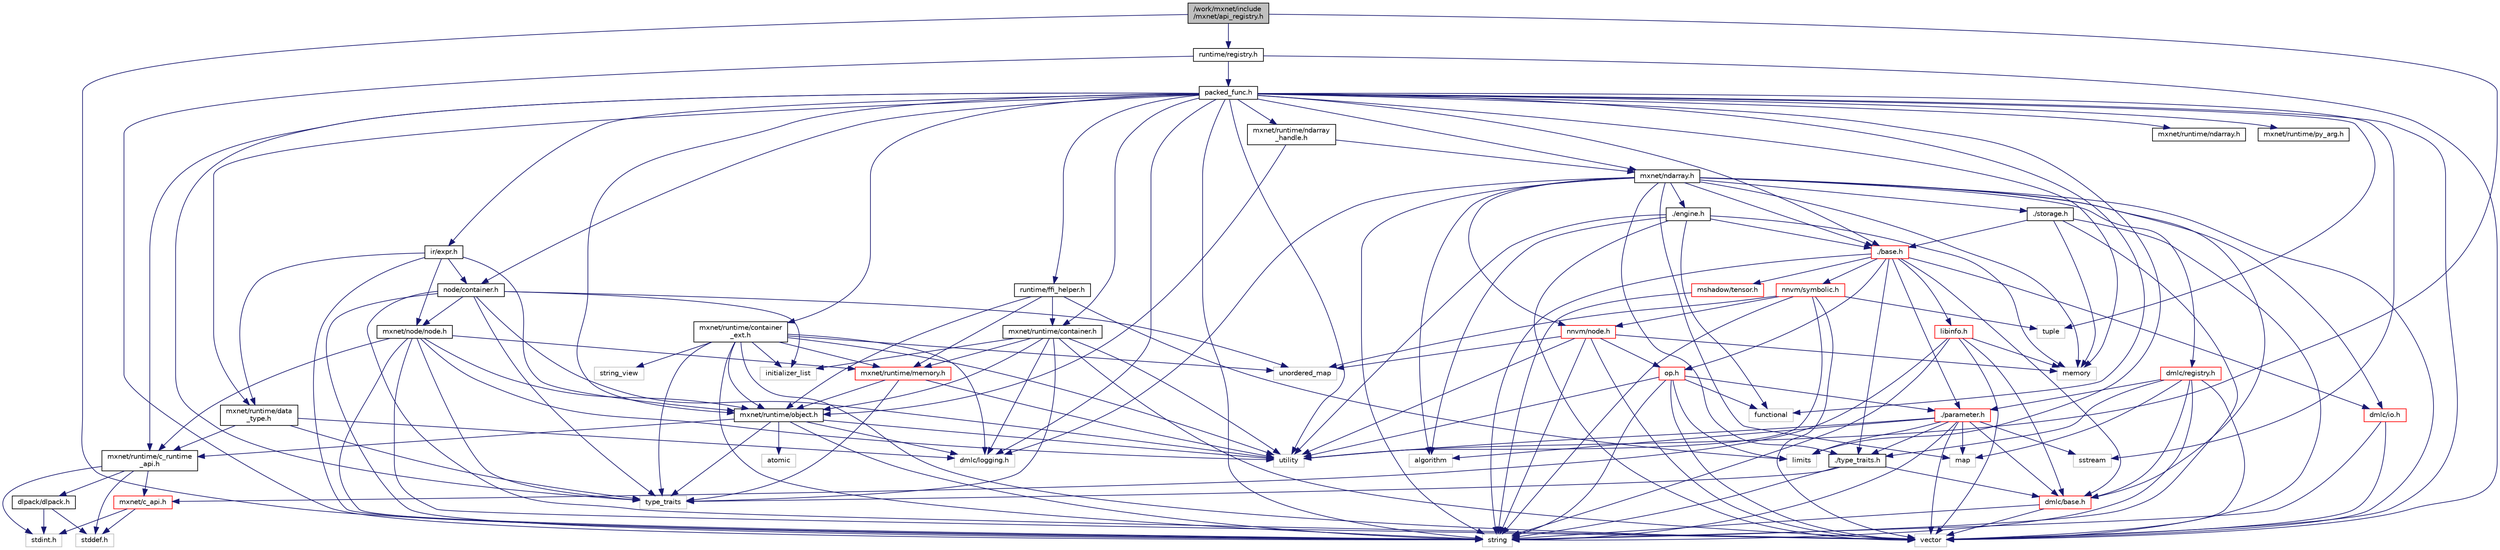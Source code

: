 digraph "/work/mxnet/include/mxnet/api_registry.h"
{
 // LATEX_PDF_SIZE
  edge [fontname="Helvetica",fontsize="10",labelfontname="Helvetica",labelfontsize="10"];
  node [fontname="Helvetica",fontsize="10",shape=record];
  Node1 [label="/work/mxnet/include\l/mxnet/api_registry.h",height=0.2,width=0.4,color="black", fillcolor="grey75", style="filled", fontcolor="black",tooltip="This file contains utilities related to the MXNet's global function registry."];
  Node1 -> Node2 [color="midnightblue",fontsize="10",style="solid",fontname="Helvetica"];
  Node2 [label="string",height=0.2,width=0.4,color="grey75", fillcolor="white", style="filled",tooltip=" "];
  Node1 -> Node3 [color="midnightblue",fontsize="10",style="solid",fontname="Helvetica"];
  Node3 [label="utility",height=0.2,width=0.4,color="grey75", fillcolor="white", style="filled",tooltip=" "];
  Node1 -> Node4 [color="midnightblue",fontsize="10",style="solid",fontname="Helvetica"];
  Node4 [label="runtime/registry.h",height=0.2,width=0.4,color="black", fillcolor="white", style="filled",URL="$include_2mxnet_2runtime_2registry_8h.html",tooltip="This file defines the TVM global function registry."];
  Node4 -> Node2 [color="midnightblue",fontsize="10",style="solid",fontname="Helvetica"];
  Node4 -> Node5 [color="midnightblue",fontsize="10",style="solid",fontname="Helvetica"];
  Node5 [label="vector",height=0.2,width=0.4,color="grey75", fillcolor="white", style="filled",tooltip=" "];
  Node4 -> Node6 [color="midnightblue",fontsize="10",style="solid",fontname="Helvetica"];
  Node6 [label="packed_func.h",height=0.2,width=0.4,color="black", fillcolor="white", style="filled",URL="$packed__func_8h.html",tooltip="Type-erased function used across MXNET API."];
  Node6 -> Node7 [color="midnightblue",fontsize="10",style="solid",fontname="Helvetica"];
  Node7 [label="dmlc/logging.h",height=0.2,width=0.4,color="grey75", fillcolor="white", style="filled",tooltip=" "];
  Node6 -> Node8 [color="midnightblue",fontsize="10",style="solid",fontname="Helvetica"];
  Node8 [label="mxnet/runtime/c_runtime\l_api.h",height=0.2,width=0.4,color="black", fillcolor="white", style="filled",URL="$c__runtime__api_8h.html",tooltip=" "];
  Node8 -> Node9 [color="midnightblue",fontsize="10",style="solid",fontname="Helvetica"];
  Node9 [label="dlpack/dlpack.h",height=0.2,width=0.4,color="black", fillcolor="white", style="filled",URL="$dlpack_8h.html",tooltip="The common header of DLPack."];
  Node9 -> Node10 [color="midnightblue",fontsize="10",style="solid",fontname="Helvetica"];
  Node10 [label="stdint.h",height=0.2,width=0.4,color="grey75", fillcolor="white", style="filled",tooltip=" "];
  Node9 -> Node11 [color="midnightblue",fontsize="10",style="solid",fontname="Helvetica"];
  Node11 [label="stddef.h",height=0.2,width=0.4,color="grey75", fillcolor="white", style="filled",tooltip=" "];
  Node8 -> Node12 [color="midnightblue",fontsize="10",style="solid",fontname="Helvetica"];
  Node12 [label="mxnet/c_api.h",height=0.2,width=0.4,color="red", fillcolor="white", style="filled",URL="$include_2mxnet_2c__api_8h.html",tooltip="C API of mxnet."];
  Node12 -> Node10 [color="midnightblue",fontsize="10",style="solid",fontname="Helvetica"];
  Node12 -> Node11 [color="midnightblue",fontsize="10",style="solid",fontname="Helvetica"];
  Node8 -> Node10 [color="midnightblue",fontsize="10",style="solid",fontname="Helvetica"];
  Node8 -> Node11 [color="midnightblue",fontsize="10",style="solid",fontname="Helvetica"];
  Node6 -> Node14 [color="midnightblue",fontsize="10",style="solid",fontname="Helvetica"];
  Node14 [label="mxnet/runtime/object.h",height=0.2,width=0.4,color="black", fillcolor="white", style="filled",URL="$object_8h.html",tooltip="A managed object in MXNet runtime."];
  Node14 -> Node7 [color="midnightblue",fontsize="10",style="solid",fontname="Helvetica"];
  Node14 -> Node15 [color="midnightblue",fontsize="10",style="solid",fontname="Helvetica"];
  Node15 [label="type_traits",height=0.2,width=0.4,color="grey75", fillcolor="white", style="filled",tooltip=" "];
  Node14 -> Node2 [color="midnightblue",fontsize="10",style="solid",fontname="Helvetica"];
  Node14 -> Node3 [color="midnightblue",fontsize="10",style="solid",fontname="Helvetica"];
  Node14 -> Node8 [color="midnightblue",fontsize="10",style="solid",fontname="Helvetica"];
  Node14 -> Node16 [color="midnightblue",fontsize="10",style="solid",fontname="Helvetica"];
  Node16 [label="atomic",height=0.2,width=0.4,color="grey75", fillcolor="white", style="filled",tooltip=" "];
  Node6 -> Node17 [color="midnightblue",fontsize="10",style="solid",fontname="Helvetica"];
  Node17 [label="mxnet/runtime/ndarray.h",height=0.2,width=0.4,color="black", fillcolor="white", style="filled",URL="$include_2mxnet_2runtime_2ndarray_8h.html",tooltip="A device-independent managed NDArray abstraction."];
  Node6 -> Node18 [color="midnightblue",fontsize="10",style="solid",fontname="Helvetica"];
  Node18 [label="mxnet/runtime/container.h",height=0.2,width=0.4,color="black", fillcolor="white", style="filled",URL="$runtime_2container_8h.html",tooltip="Common POD(plain old data) container types."];
  Node18 -> Node7 [color="midnightblue",fontsize="10",style="solid",fontname="Helvetica"];
  Node18 -> Node19 [color="midnightblue",fontsize="10",style="solid",fontname="Helvetica"];
  Node19 [label="mxnet/runtime/memory.h",height=0.2,width=0.4,color="red", fillcolor="white", style="filled",URL="$include_2mxnet_2runtime_2memory_8h.html",tooltip="Runtime memory management."];
  Node19 -> Node3 [color="midnightblue",fontsize="10",style="solid",fontname="Helvetica"];
  Node19 -> Node15 [color="midnightblue",fontsize="10",style="solid",fontname="Helvetica"];
  Node19 -> Node14 [color="midnightblue",fontsize="10",style="solid",fontname="Helvetica"];
  Node18 -> Node14 [color="midnightblue",fontsize="10",style="solid",fontname="Helvetica"];
  Node18 -> Node21 [color="midnightblue",fontsize="10",style="solid",fontname="Helvetica"];
  Node21 [label="initializer_list",height=0.2,width=0.4,color="grey75", fillcolor="white", style="filled",tooltip=" "];
  Node18 -> Node15 [color="midnightblue",fontsize="10",style="solid",fontname="Helvetica"];
  Node18 -> Node3 [color="midnightblue",fontsize="10",style="solid",fontname="Helvetica"];
  Node18 -> Node5 [color="midnightblue",fontsize="10",style="solid",fontname="Helvetica"];
  Node6 -> Node22 [color="midnightblue",fontsize="10",style="solid",fontname="Helvetica"];
  Node22 [label="mxnet/runtime/container\l_ext.h",height=0.2,width=0.4,color="black", fillcolor="white", style="filled",URL="$container__ext_8h.html",tooltip="Common POD(plain old data) container types extension."];
  Node22 -> Node7 [color="midnightblue",fontsize="10",style="solid",fontname="Helvetica"];
  Node22 -> Node19 [color="midnightblue",fontsize="10",style="solid",fontname="Helvetica"];
  Node22 -> Node14 [color="midnightblue",fontsize="10",style="solid",fontname="Helvetica"];
  Node22 -> Node23 [color="midnightblue",fontsize="10",style="solid",fontname="Helvetica"];
  Node23 [label="string_view",height=0.2,width=0.4,color="grey75", fillcolor="white", style="filled",tooltip=" "];
  Node22 -> Node2 [color="midnightblue",fontsize="10",style="solid",fontname="Helvetica"];
  Node22 -> Node21 [color="midnightblue",fontsize="10",style="solid",fontname="Helvetica"];
  Node22 -> Node15 [color="midnightblue",fontsize="10",style="solid",fontname="Helvetica"];
  Node22 -> Node3 [color="midnightblue",fontsize="10",style="solid",fontname="Helvetica"];
  Node22 -> Node5 [color="midnightblue",fontsize="10",style="solid",fontname="Helvetica"];
  Node22 -> Node24 [color="midnightblue",fontsize="10",style="solid",fontname="Helvetica"];
  Node24 [label="unordered_map",height=0.2,width=0.4,color="grey75", fillcolor="white", style="filled",tooltip=" "];
  Node6 -> Node25 [color="midnightblue",fontsize="10",style="solid",fontname="Helvetica"];
  Node25 [label="mxnet/runtime/ndarray\l_handle.h",height=0.2,width=0.4,color="black", fillcolor="white", style="filled",URL="$ndarray__handle_8h.html",tooltip="NDArray handle types."];
  Node25 -> Node26 [color="midnightblue",fontsize="10",style="solid",fontname="Helvetica"];
  Node26 [label="mxnet/ndarray.h",height=0.2,width=0.4,color="black", fillcolor="white", style="filled",URL="$include_2mxnet_2ndarray_8h.html",tooltip="NDArray interface that handles array arithematics."];
  Node26 -> Node27 [color="midnightblue",fontsize="10",style="solid",fontname="Helvetica"];
  Node27 [label="dmlc/base.h",height=0.2,width=0.4,color="red", fillcolor="white", style="filled",URL="$3rdparty_2dmlc-core_2include_2dmlc_2base_8h.html",tooltip="defines configuration macros"];
  Node27 -> Node2 [color="midnightblue",fontsize="10",style="solid",fontname="Helvetica"];
  Node27 -> Node5 [color="midnightblue",fontsize="10",style="solid",fontname="Helvetica"];
  Node26 -> Node31 [color="midnightblue",fontsize="10",style="solid",fontname="Helvetica"];
  Node31 [label="dmlc/io.h",height=0.2,width=0.4,color="red", fillcolor="white", style="filled",URL="$3rdparty_2dmlc-core_2include_2dmlc_2io_8h.html",tooltip="defines serializable interface of dmlc"];
  Node31 -> Node2 [color="midnightblue",fontsize="10",style="solid",fontname="Helvetica"];
  Node31 -> Node5 [color="midnightblue",fontsize="10",style="solid",fontname="Helvetica"];
  Node26 -> Node7 [color="midnightblue",fontsize="10",style="solid",fontname="Helvetica"];
  Node26 -> Node46 [color="midnightblue",fontsize="10",style="solid",fontname="Helvetica"];
  Node46 [label="dmlc/registry.h",height=0.2,width=0.4,color="red", fillcolor="white", style="filled",URL="$3rdparty_2dmlc-core_2include_2dmlc_2registry_8h.html",tooltip="Registry utility that helps to build registry singletons."];
  Node46 -> Node39 [color="midnightblue",fontsize="10",style="solid",fontname="Helvetica"];
  Node39 [label="map",height=0.2,width=0.4,color="grey75", fillcolor="white", style="filled",tooltip=" "];
  Node46 -> Node2 [color="midnightblue",fontsize="10",style="solid",fontname="Helvetica"];
  Node46 -> Node5 [color="midnightblue",fontsize="10",style="solid",fontname="Helvetica"];
  Node46 -> Node27 [color="midnightblue",fontsize="10",style="solid",fontname="Helvetica"];
  Node46 -> Node47 [color="midnightblue",fontsize="10",style="solid",fontname="Helvetica"];
  Node47 [label="./parameter.h",height=0.2,width=0.4,color="red", fillcolor="white", style="filled",URL="$parameter_8h.html",tooltip="Provide lightweight util to do parameter setup and checking."];
  Node47 -> Node50 [color="midnightblue",fontsize="10",style="solid",fontname="Helvetica"];
  Node50 [label="sstream",height=0.2,width=0.4,color="grey75", fillcolor="white", style="filled",tooltip=" "];
  Node47 -> Node51 [color="midnightblue",fontsize="10",style="solid",fontname="Helvetica"];
  Node51 [label="limits",height=0.2,width=0.4,color="grey75", fillcolor="white", style="filled",tooltip=" "];
  Node47 -> Node39 [color="midnightblue",fontsize="10",style="solid",fontname="Helvetica"];
  Node47 -> Node2 [color="midnightblue",fontsize="10",style="solid",fontname="Helvetica"];
  Node47 -> Node5 [color="midnightblue",fontsize="10",style="solid",fontname="Helvetica"];
  Node47 -> Node53 [color="midnightblue",fontsize="10",style="solid",fontname="Helvetica"];
  Node53 [label="algorithm",height=0.2,width=0.4,color="grey75", fillcolor="white", style="filled",tooltip=" "];
  Node47 -> Node3 [color="midnightblue",fontsize="10",style="solid",fontname="Helvetica"];
  Node47 -> Node27 [color="midnightblue",fontsize="10",style="solid",fontname="Helvetica"];
  Node47 -> Node43 [color="midnightblue",fontsize="10",style="solid",fontname="Helvetica"];
  Node43 [label="./type_traits.h",height=0.2,width=0.4,color="black", fillcolor="white", style="filled",URL="$type__traits_8h.html",tooltip="type traits information header"];
  Node43 -> Node27 [color="midnightblue",fontsize="10",style="solid",fontname="Helvetica"];
  Node43 -> Node15 [color="midnightblue",fontsize="10",style="solid",fontname="Helvetica"];
  Node43 -> Node2 [color="midnightblue",fontsize="10",style="solid",fontname="Helvetica"];
  Node46 -> Node43 [color="midnightblue",fontsize="10",style="solid",fontname="Helvetica"];
  Node26 -> Node43 [color="midnightblue",fontsize="10",style="solid",fontname="Helvetica"];
  Node26 -> Node66 [color="midnightblue",fontsize="10",style="solid",fontname="Helvetica"];
  Node66 [label="nnvm/node.h",height=0.2,width=0.4,color="red", fillcolor="white", style="filled",URL="$3rdparty_2tvm_2nnvm_2include_2nnvm_2node_8h.html",tooltip="Graph node data structure."];
  Node66 -> Node67 [color="midnightblue",fontsize="10",style="solid",fontname="Helvetica"];
  Node67 [label="memory",height=0.2,width=0.4,color="grey75", fillcolor="white", style="filled",tooltip=" "];
  Node66 -> Node2 [color="midnightblue",fontsize="10",style="solid",fontname="Helvetica"];
  Node66 -> Node24 [color="midnightblue",fontsize="10",style="solid",fontname="Helvetica"];
  Node66 -> Node3 [color="midnightblue",fontsize="10",style="solid",fontname="Helvetica"];
  Node66 -> Node5 [color="midnightblue",fontsize="10",style="solid",fontname="Helvetica"];
  Node66 -> Node75 [color="midnightblue",fontsize="10",style="solid",fontname="Helvetica"];
  Node75 [label="op.h",height=0.2,width=0.4,color="red", fillcolor="white", style="filled",URL="$op_8h.html",tooltip="Operator information structor."];
  Node75 -> Node47 [color="midnightblue",fontsize="10",style="solid",fontname="Helvetica"];
  Node75 -> Node76 [color="midnightblue",fontsize="10",style="solid",fontname="Helvetica"];
  Node76 [label="functional",height=0.2,width=0.4,color="grey75", fillcolor="white", style="filled",tooltip=" "];
  Node75 -> Node51 [color="midnightblue",fontsize="10",style="solid",fontname="Helvetica"];
  Node75 -> Node2 [color="midnightblue",fontsize="10",style="solid",fontname="Helvetica"];
  Node75 -> Node3 [color="midnightblue",fontsize="10",style="solid",fontname="Helvetica"];
  Node75 -> Node5 [color="midnightblue",fontsize="10",style="solid",fontname="Helvetica"];
  Node26 -> Node53 [color="midnightblue",fontsize="10",style="solid",fontname="Helvetica"];
  Node26 -> Node39 [color="midnightblue",fontsize="10",style="solid",fontname="Helvetica"];
  Node26 -> Node67 [color="midnightblue",fontsize="10",style="solid",fontname="Helvetica"];
  Node26 -> Node2 [color="midnightblue",fontsize="10",style="solid",fontname="Helvetica"];
  Node26 -> Node5 [color="midnightblue",fontsize="10",style="solid",fontname="Helvetica"];
  Node26 -> Node77 [color="midnightblue",fontsize="10",style="solid",fontname="Helvetica"];
  Node77 [label="./base.h",height=0.2,width=0.4,color="red", fillcolor="white", style="filled",URL="$include_2mxnet_2base_8h.html",tooltip="configuration of MXNet as well as basic data structure."];
  Node77 -> Node27 [color="midnightblue",fontsize="10",style="solid",fontname="Helvetica"];
  Node77 -> Node2 [color="midnightblue",fontsize="10",style="solid",fontname="Helvetica"];
  Node77 -> Node31 [color="midnightblue",fontsize="10",style="solid",fontname="Helvetica"];
  Node77 -> Node43 [color="midnightblue",fontsize="10",style="solid",fontname="Helvetica"];
  Node77 -> Node47 [color="midnightblue",fontsize="10",style="solid",fontname="Helvetica"];
  Node77 -> Node78 [color="midnightblue",fontsize="10",style="solid",fontname="Helvetica"];
  Node78 [label="mshadow/tensor.h",height=0.2,width=0.4,color="red", fillcolor="white", style="filled",URL="$tensor_8h.html",tooltip="header file of tensor data structure and functions This lib requires explicit memory allocation and d..."];
  Node78 -> Node2 [color="midnightblue",fontsize="10",style="solid",fontname="Helvetica"];
  Node77 -> Node75 [color="midnightblue",fontsize="10",style="solid",fontname="Helvetica"];
  Node77 -> Node141 [color="midnightblue",fontsize="10",style="solid",fontname="Helvetica"];
  Node141 [label="nnvm/symbolic.h",height=0.2,width=0.4,color="red", fillcolor="white", style="filled",URL="$symbolic_8h.html",tooltip="Symbolic graph construction API."];
  Node141 -> Node2 [color="midnightblue",fontsize="10",style="solid",fontname="Helvetica"];
  Node141 -> Node142 [color="midnightblue",fontsize="10",style="solid",fontname="Helvetica"];
  Node142 [label="tuple",height=0.2,width=0.4,color="grey75", fillcolor="white", style="filled",tooltip=" "];
  Node141 -> Node24 [color="midnightblue",fontsize="10",style="solid",fontname="Helvetica"];
  Node141 -> Node3 [color="midnightblue",fontsize="10",style="solid",fontname="Helvetica"];
  Node141 -> Node5 [color="midnightblue",fontsize="10",style="solid",fontname="Helvetica"];
  Node141 -> Node66 [color="midnightblue",fontsize="10",style="solid",fontname="Helvetica"];
  Node77 -> Node143 [color="midnightblue",fontsize="10",style="solid",fontname="Helvetica"];
  Node143 [label="libinfo.h",height=0.2,width=0.4,color="red", fillcolor="white", style="filled",URL="$libinfo_8h.html",tooltip="get features of the MXNet library at runtime"];
  Node143 -> Node2 [color="midnightblue",fontsize="10",style="solid",fontname="Helvetica"];
  Node143 -> Node5 [color="midnightblue",fontsize="10",style="solid",fontname="Helvetica"];
  Node143 -> Node67 [color="midnightblue",fontsize="10",style="solid",fontname="Helvetica"];
  Node143 -> Node27 [color="midnightblue",fontsize="10",style="solid",fontname="Helvetica"];
  Node143 -> Node12 [color="midnightblue",fontsize="10",style="solid",fontname="Helvetica"];
  Node26 -> Node156 [color="midnightblue",fontsize="10",style="solid",fontname="Helvetica"];
  Node156 [label="./engine.h",height=0.2,width=0.4,color="black", fillcolor="white", style="filled",URL="$engine_8h.html",tooltip="Engine that schedules all the operations according to dependency."];
  Node156 -> Node53 [color="midnightblue",fontsize="10",style="solid",fontname="Helvetica"];
  Node156 -> Node67 [color="midnightblue",fontsize="10",style="solid",fontname="Helvetica"];
  Node156 -> Node76 [color="midnightblue",fontsize="10",style="solid",fontname="Helvetica"];
  Node156 -> Node3 [color="midnightblue",fontsize="10",style="solid",fontname="Helvetica"];
  Node156 -> Node5 [color="midnightblue",fontsize="10",style="solid",fontname="Helvetica"];
  Node156 -> Node77 [color="midnightblue",fontsize="10",style="solid",fontname="Helvetica"];
  Node26 -> Node157 [color="midnightblue",fontsize="10",style="solid",fontname="Helvetica"];
  Node157 [label="./storage.h",height=0.2,width=0.4,color="black", fillcolor="white", style="filled",URL="$storage_8h.html",tooltip="Storage manager across multiple devices."];
  Node157 -> Node67 [color="midnightblue",fontsize="10",style="solid",fontname="Helvetica"];
  Node157 -> Node2 [color="midnightblue",fontsize="10",style="solid",fontname="Helvetica"];
  Node157 -> Node5 [color="midnightblue",fontsize="10",style="solid",fontname="Helvetica"];
  Node157 -> Node77 [color="midnightblue",fontsize="10",style="solid",fontname="Helvetica"];
  Node25 -> Node14 [color="midnightblue",fontsize="10",style="solid",fontname="Helvetica"];
  Node6 -> Node151 [color="midnightblue",fontsize="10",style="solid",fontname="Helvetica"];
  Node151 [label="runtime/ffi_helper.h",height=0.2,width=0.4,color="black", fillcolor="white", style="filled",URL="$ffi__helper_8h.html",tooltip=" "];
  Node151 -> Node14 [color="midnightblue",fontsize="10",style="solid",fontname="Helvetica"];
  Node151 -> Node18 [color="midnightblue",fontsize="10",style="solid",fontname="Helvetica"];
  Node151 -> Node19 [color="midnightblue",fontsize="10",style="solid",fontname="Helvetica"];
  Node151 -> Node51 [color="midnightblue",fontsize="10",style="solid",fontname="Helvetica"];
  Node6 -> Node155 [color="midnightblue",fontsize="10",style="solid",fontname="Helvetica"];
  Node155 [label="mxnet/runtime/data\l_type.h",height=0.2,width=0.4,color="black", fillcolor="white", style="filled",URL="$data__type_8h.html",tooltip=" "];
  Node155 -> Node8 [color="midnightblue",fontsize="10",style="solid",fontname="Helvetica"];
  Node155 -> Node7 [color="midnightblue",fontsize="10",style="solid",fontname="Helvetica"];
  Node155 -> Node15 [color="midnightblue",fontsize="10",style="solid",fontname="Helvetica"];
  Node6 -> Node158 [color="midnightblue",fontsize="10",style="solid",fontname="Helvetica"];
  Node158 [label="mxnet/runtime/py_arg.h",height=0.2,width=0.4,color="black", fillcolor="white", style="filled",URL="$py__arg_8h.html",tooltip=" "];
  Node6 -> Node152 [color="midnightblue",fontsize="10",style="solid",fontname="Helvetica"];
  Node152 [label="node/container.h",height=0.2,width=0.4,color="black", fillcolor="white", style="filled",URL="$node_2container_8h.html",tooltip="Array container."];
  Node152 -> Node153 [color="midnightblue",fontsize="10",style="solid",fontname="Helvetica"];
  Node153 [label="mxnet/node/node.h",height=0.2,width=0.4,color="black", fillcolor="white", style="filled",URL="$include_2mxnet_2node_2node_8h.html",tooltip="Definitions and helper macros for IR/AST nodes."];
  Node153 -> Node8 [color="midnightblue",fontsize="10",style="solid",fontname="Helvetica"];
  Node153 -> Node14 [color="midnightblue",fontsize="10",style="solid",fontname="Helvetica"];
  Node153 -> Node19 [color="midnightblue",fontsize="10",style="solid",fontname="Helvetica"];
  Node153 -> Node2 [color="midnightblue",fontsize="10",style="solid",fontname="Helvetica"];
  Node153 -> Node5 [color="midnightblue",fontsize="10",style="solid",fontname="Helvetica"];
  Node153 -> Node3 [color="midnightblue",fontsize="10",style="solid",fontname="Helvetica"];
  Node153 -> Node15 [color="midnightblue",fontsize="10",style="solid",fontname="Helvetica"];
  Node152 -> Node15 [color="midnightblue",fontsize="10",style="solid",fontname="Helvetica"];
  Node152 -> Node5 [color="midnightblue",fontsize="10",style="solid",fontname="Helvetica"];
  Node152 -> Node21 [color="midnightblue",fontsize="10",style="solid",fontname="Helvetica"];
  Node152 -> Node24 [color="midnightblue",fontsize="10",style="solid",fontname="Helvetica"];
  Node152 -> Node3 [color="midnightblue",fontsize="10",style="solid",fontname="Helvetica"];
  Node152 -> Node2 [color="midnightblue",fontsize="10",style="solid",fontname="Helvetica"];
  Node6 -> Node154 [color="midnightblue",fontsize="10",style="solid",fontname="Helvetica"];
  Node154 [label="ir/expr.h",height=0.2,width=0.4,color="black", fillcolor="white", style="filled",URL="$expr_8h.html",tooltip="Base expr nodes in MXNet."];
  Node154 -> Node14 [color="midnightblue",fontsize="10",style="solid",fontname="Helvetica"];
  Node154 -> Node153 [color="midnightblue",fontsize="10",style="solid",fontname="Helvetica"];
  Node154 -> Node152 [color="midnightblue",fontsize="10",style="solid",fontname="Helvetica"];
  Node154 -> Node155 [color="midnightblue",fontsize="10",style="solid",fontname="Helvetica"];
  Node154 -> Node2 [color="midnightblue",fontsize="10",style="solid",fontname="Helvetica"];
  Node6 -> Node26 [color="midnightblue",fontsize="10",style="solid",fontname="Helvetica"];
  Node6 -> Node77 [color="midnightblue",fontsize="10",style="solid",fontname="Helvetica"];
  Node6 -> Node76 [color="midnightblue",fontsize="10",style="solid",fontname="Helvetica"];
  Node6 -> Node142 [color="midnightblue",fontsize="10",style="solid",fontname="Helvetica"];
  Node6 -> Node5 [color="midnightblue",fontsize="10",style="solid",fontname="Helvetica"];
  Node6 -> Node2 [color="midnightblue",fontsize="10",style="solid",fontname="Helvetica"];
  Node6 -> Node51 [color="midnightblue",fontsize="10",style="solid",fontname="Helvetica"];
  Node6 -> Node67 [color="midnightblue",fontsize="10",style="solid",fontname="Helvetica"];
  Node6 -> Node3 [color="midnightblue",fontsize="10",style="solid",fontname="Helvetica"];
  Node6 -> Node15 [color="midnightblue",fontsize="10",style="solid",fontname="Helvetica"];
  Node6 -> Node50 [color="midnightblue",fontsize="10",style="solid",fontname="Helvetica"];
}
